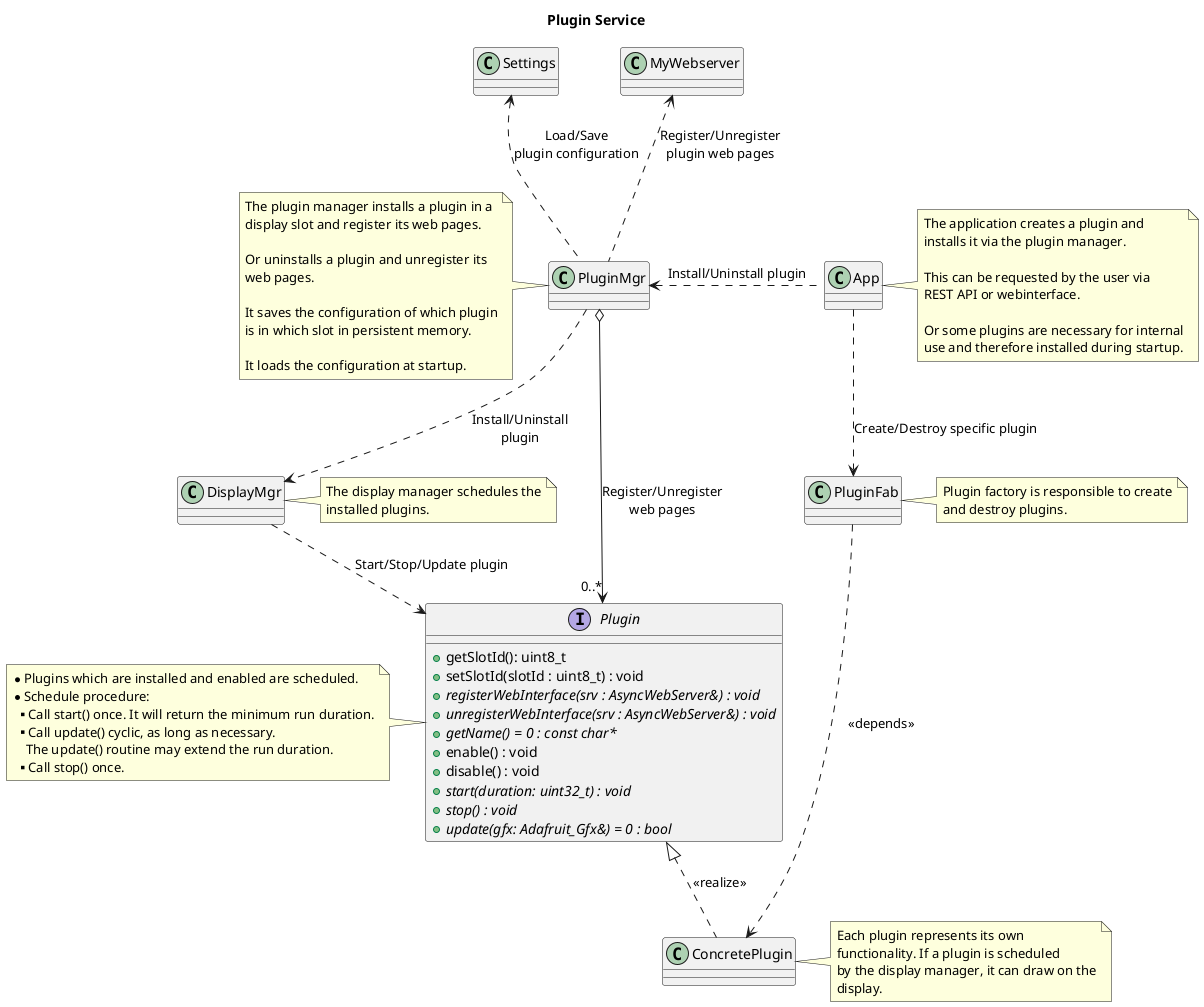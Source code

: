 @startuml

title Plugin Service

interface "Plugin" as plugin {

    + getSlotId(): uint8_t
    + setSlotId(slotId : uint8_t) : void
    + {abstract} registerWebInterface(srv : AsyncWebServer&) : void
    + {abstract} unregisterWebInterface(srv : AsyncWebServer&) : void
    + {abstract} getName() = 0 : const char*
    + enable() : void
    + disable() : void
    + {abstract} start(duration: uint32_t) : void
    + {abstract} stop() : void
    + {abstract} update(gfx: Adafruit_Gfx&) = 0 : bool
}

note left of plugin
    * Plugins which are installed and enabled are scheduled.
    * Schedule procedure:
    ** Call start() once. It will return the minimum run duration.
    ** Call update() cyclic, as long as necessary.
        The update() routine may extend the run duration.
    ** Call stop() once.
end note

class "PluginFab" as pluginFab
class "PluginMgr" as pluginMgr
class "DisplayMgr" as displayMgr
class "MyWebserver" as myWebserver
class "App" as app
class "ConcretePlugin" as concretePlugin
class "Settings" as settings

app ..> pluginFab: Create/Destroy specific plugin
app .l.> pluginMgr: Install/Uninstall plugin

note right of app
    The application creates a plugin and
    installs it via the plugin manager.
    
    This can be requested by the user via
    REST API or webinterface.

    Or some plugins are necessary for internal
    use and therefore installed during startup.
end note

pluginFab ..> concretePlugin: <<depends>>

note right of pluginFab
    Plugin factory is responsible to create
    and destroy plugins.
end note

plugin <|.. concretePlugin: <<realize>>

note right of concretePlugin
    Each plugin represents its own
    functionality. If a plugin is scheduled
    by the display manager, it can draw on the
    display.
end note

displayMgr ..> plugin: Start/Stop/Update plugin

note right of displayMgr
    The display manager schedules the
    installed plugins.
end note

pluginMgr ..> displayMgr: Install/Uninstall\nplugin
pluginMgr o--> "0..*" plugin: Register/Unregister\nweb pages
pluginMgr .u.> myWebserver: Register/Unregister\nplugin web pages
pluginMgr .u.> settings: Load/Save\nplugin configuration

note left of pluginMgr
    The plugin manager installs a plugin in a
    display slot and register its web pages.
    
    Or uninstalls a plugin and unregister its
    web pages.
    
    It saves the configuration of which plugin
    is in which slot in persistent memory.
    
    It loads the configuration at startup.
end note

@enduml